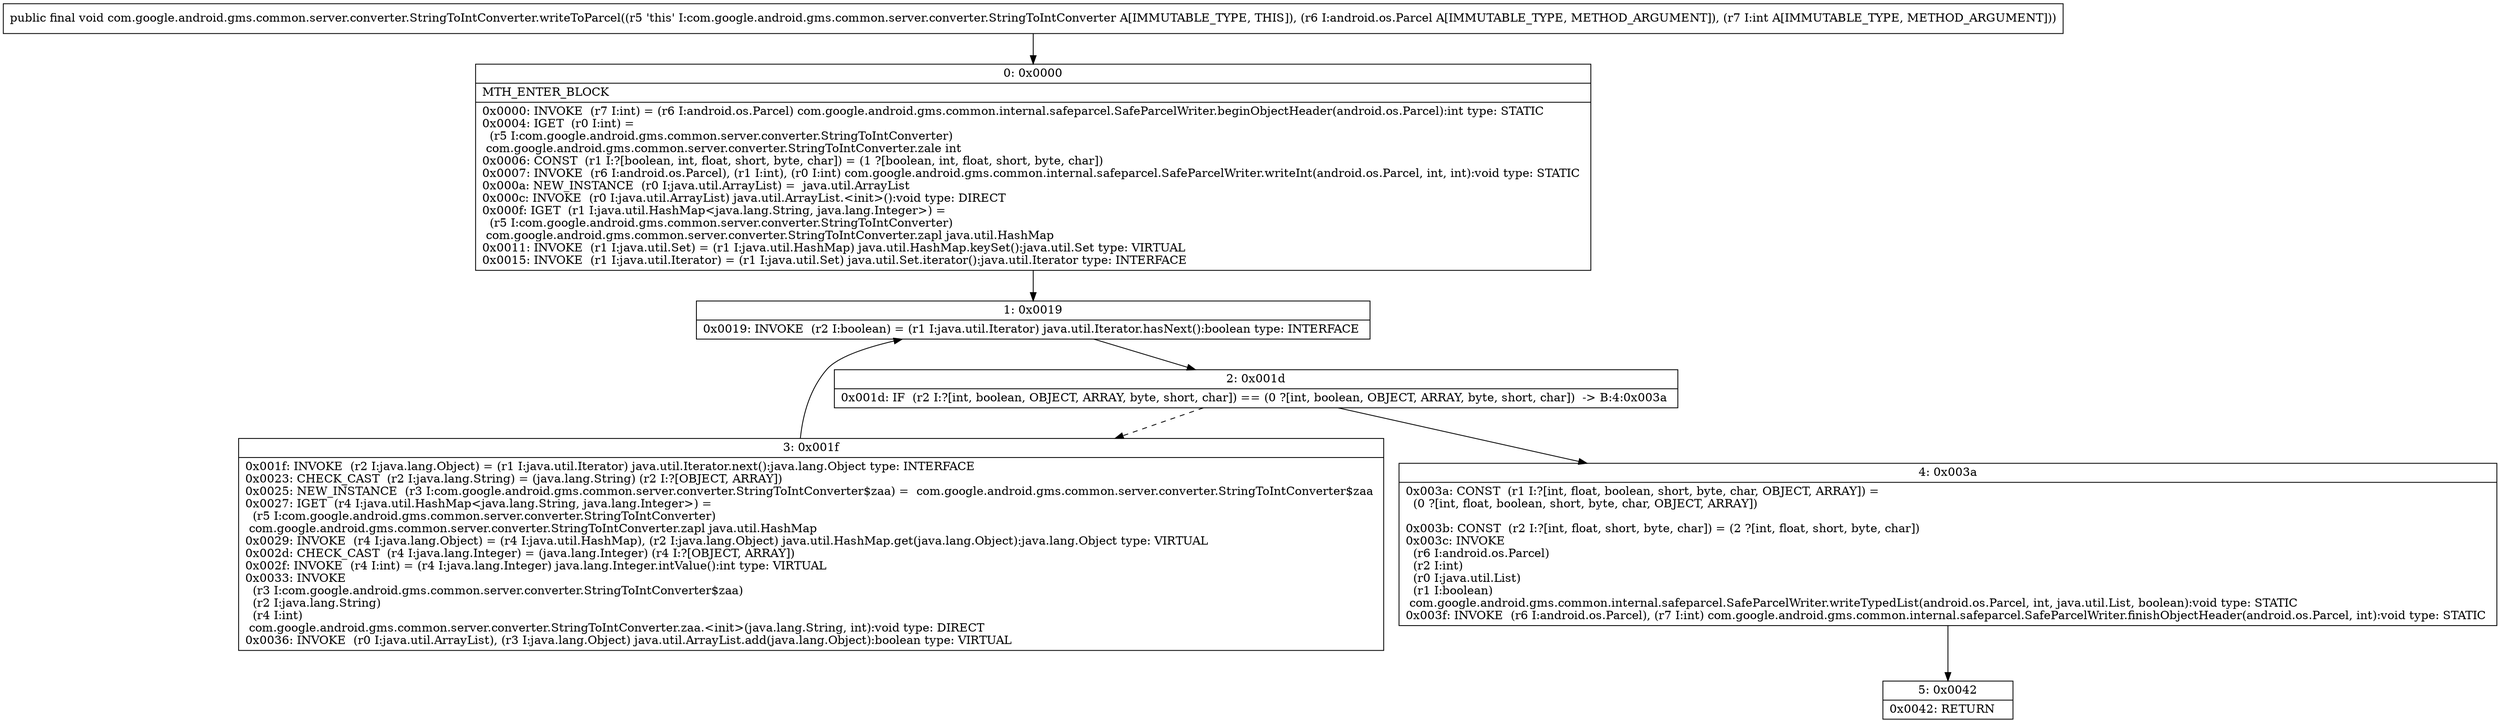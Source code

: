 digraph "CFG forcom.google.android.gms.common.server.converter.StringToIntConverter.writeToParcel(Landroid\/os\/Parcel;I)V" {
Node_0 [shape=record,label="{0\:\ 0x0000|MTH_ENTER_BLOCK\l|0x0000: INVOKE  (r7 I:int) = (r6 I:android.os.Parcel) com.google.android.gms.common.internal.safeparcel.SafeParcelWriter.beginObjectHeader(android.os.Parcel):int type: STATIC \l0x0004: IGET  (r0 I:int) = \l  (r5 I:com.google.android.gms.common.server.converter.StringToIntConverter)\l com.google.android.gms.common.server.converter.StringToIntConverter.zale int \l0x0006: CONST  (r1 I:?[boolean, int, float, short, byte, char]) = (1 ?[boolean, int, float, short, byte, char]) \l0x0007: INVOKE  (r6 I:android.os.Parcel), (r1 I:int), (r0 I:int) com.google.android.gms.common.internal.safeparcel.SafeParcelWriter.writeInt(android.os.Parcel, int, int):void type: STATIC \l0x000a: NEW_INSTANCE  (r0 I:java.util.ArrayList) =  java.util.ArrayList \l0x000c: INVOKE  (r0 I:java.util.ArrayList) java.util.ArrayList.\<init\>():void type: DIRECT \l0x000f: IGET  (r1 I:java.util.HashMap\<java.lang.String, java.lang.Integer\>) = \l  (r5 I:com.google.android.gms.common.server.converter.StringToIntConverter)\l com.google.android.gms.common.server.converter.StringToIntConverter.zapl java.util.HashMap \l0x0011: INVOKE  (r1 I:java.util.Set) = (r1 I:java.util.HashMap) java.util.HashMap.keySet():java.util.Set type: VIRTUAL \l0x0015: INVOKE  (r1 I:java.util.Iterator) = (r1 I:java.util.Set) java.util.Set.iterator():java.util.Iterator type: INTERFACE \l}"];
Node_1 [shape=record,label="{1\:\ 0x0019|0x0019: INVOKE  (r2 I:boolean) = (r1 I:java.util.Iterator) java.util.Iterator.hasNext():boolean type: INTERFACE \l}"];
Node_2 [shape=record,label="{2\:\ 0x001d|0x001d: IF  (r2 I:?[int, boolean, OBJECT, ARRAY, byte, short, char]) == (0 ?[int, boolean, OBJECT, ARRAY, byte, short, char])  \-\> B:4:0x003a \l}"];
Node_3 [shape=record,label="{3\:\ 0x001f|0x001f: INVOKE  (r2 I:java.lang.Object) = (r1 I:java.util.Iterator) java.util.Iterator.next():java.lang.Object type: INTERFACE \l0x0023: CHECK_CAST  (r2 I:java.lang.String) = (java.lang.String) (r2 I:?[OBJECT, ARRAY]) \l0x0025: NEW_INSTANCE  (r3 I:com.google.android.gms.common.server.converter.StringToIntConverter$zaa) =  com.google.android.gms.common.server.converter.StringToIntConverter$zaa \l0x0027: IGET  (r4 I:java.util.HashMap\<java.lang.String, java.lang.Integer\>) = \l  (r5 I:com.google.android.gms.common.server.converter.StringToIntConverter)\l com.google.android.gms.common.server.converter.StringToIntConverter.zapl java.util.HashMap \l0x0029: INVOKE  (r4 I:java.lang.Object) = (r4 I:java.util.HashMap), (r2 I:java.lang.Object) java.util.HashMap.get(java.lang.Object):java.lang.Object type: VIRTUAL \l0x002d: CHECK_CAST  (r4 I:java.lang.Integer) = (java.lang.Integer) (r4 I:?[OBJECT, ARRAY]) \l0x002f: INVOKE  (r4 I:int) = (r4 I:java.lang.Integer) java.lang.Integer.intValue():int type: VIRTUAL \l0x0033: INVOKE  \l  (r3 I:com.google.android.gms.common.server.converter.StringToIntConverter$zaa)\l  (r2 I:java.lang.String)\l  (r4 I:int)\l com.google.android.gms.common.server.converter.StringToIntConverter.zaa.\<init\>(java.lang.String, int):void type: DIRECT \l0x0036: INVOKE  (r0 I:java.util.ArrayList), (r3 I:java.lang.Object) java.util.ArrayList.add(java.lang.Object):boolean type: VIRTUAL \l}"];
Node_4 [shape=record,label="{4\:\ 0x003a|0x003a: CONST  (r1 I:?[int, float, boolean, short, byte, char, OBJECT, ARRAY]) = \l  (0 ?[int, float, boolean, short, byte, char, OBJECT, ARRAY])\l \l0x003b: CONST  (r2 I:?[int, float, short, byte, char]) = (2 ?[int, float, short, byte, char]) \l0x003c: INVOKE  \l  (r6 I:android.os.Parcel)\l  (r2 I:int)\l  (r0 I:java.util.List)\l  (r1 I:boolean)\l com.google.android.gms.common.internal.safeparcel.SafeParcelWriter.writeTypedList(android.os.Parcel, int, java.util.List, boolean):void type: STATIC \l0x003f: INVOKE  (r6 I:android.os.Parcel), (r7 I:int) com.google.android.gms.common.internal.safeparcel.SafeParcelWriter.finishObjectHeader(android.os.Parcel, int):void type: STATIC \l}"];
Node_5 [shape=record,label="{5\:\ 0x0042|0x0042: RETURN   \l}"];
MethodNode[shape=record,label="{public final void com.google.android.gms.common.server.converter.StringToIntConverter.writeToParcel((r5 'this' I:com.google.android.gms.common.server.converter.StringToIntConverter A[IMMUTABLE_TYPE, THIS]), (r6 I:android.os.Parcel A[IMMUTABLE_TYPE, METHOD_ARGUMENT]), (r7 I:int A[IMMUTABLE_TYPE, METHOD_ARGUMENT])) }"];
MethodNode -> Node_0;
Node_0 -> Node_1;
Node_1 -> Node_2;
Node_2 -> Node_3[style=dashed];
Node_2 -> Node_4;
Node_3 -> Node_1;
Node_4 -> Node_5;
}

